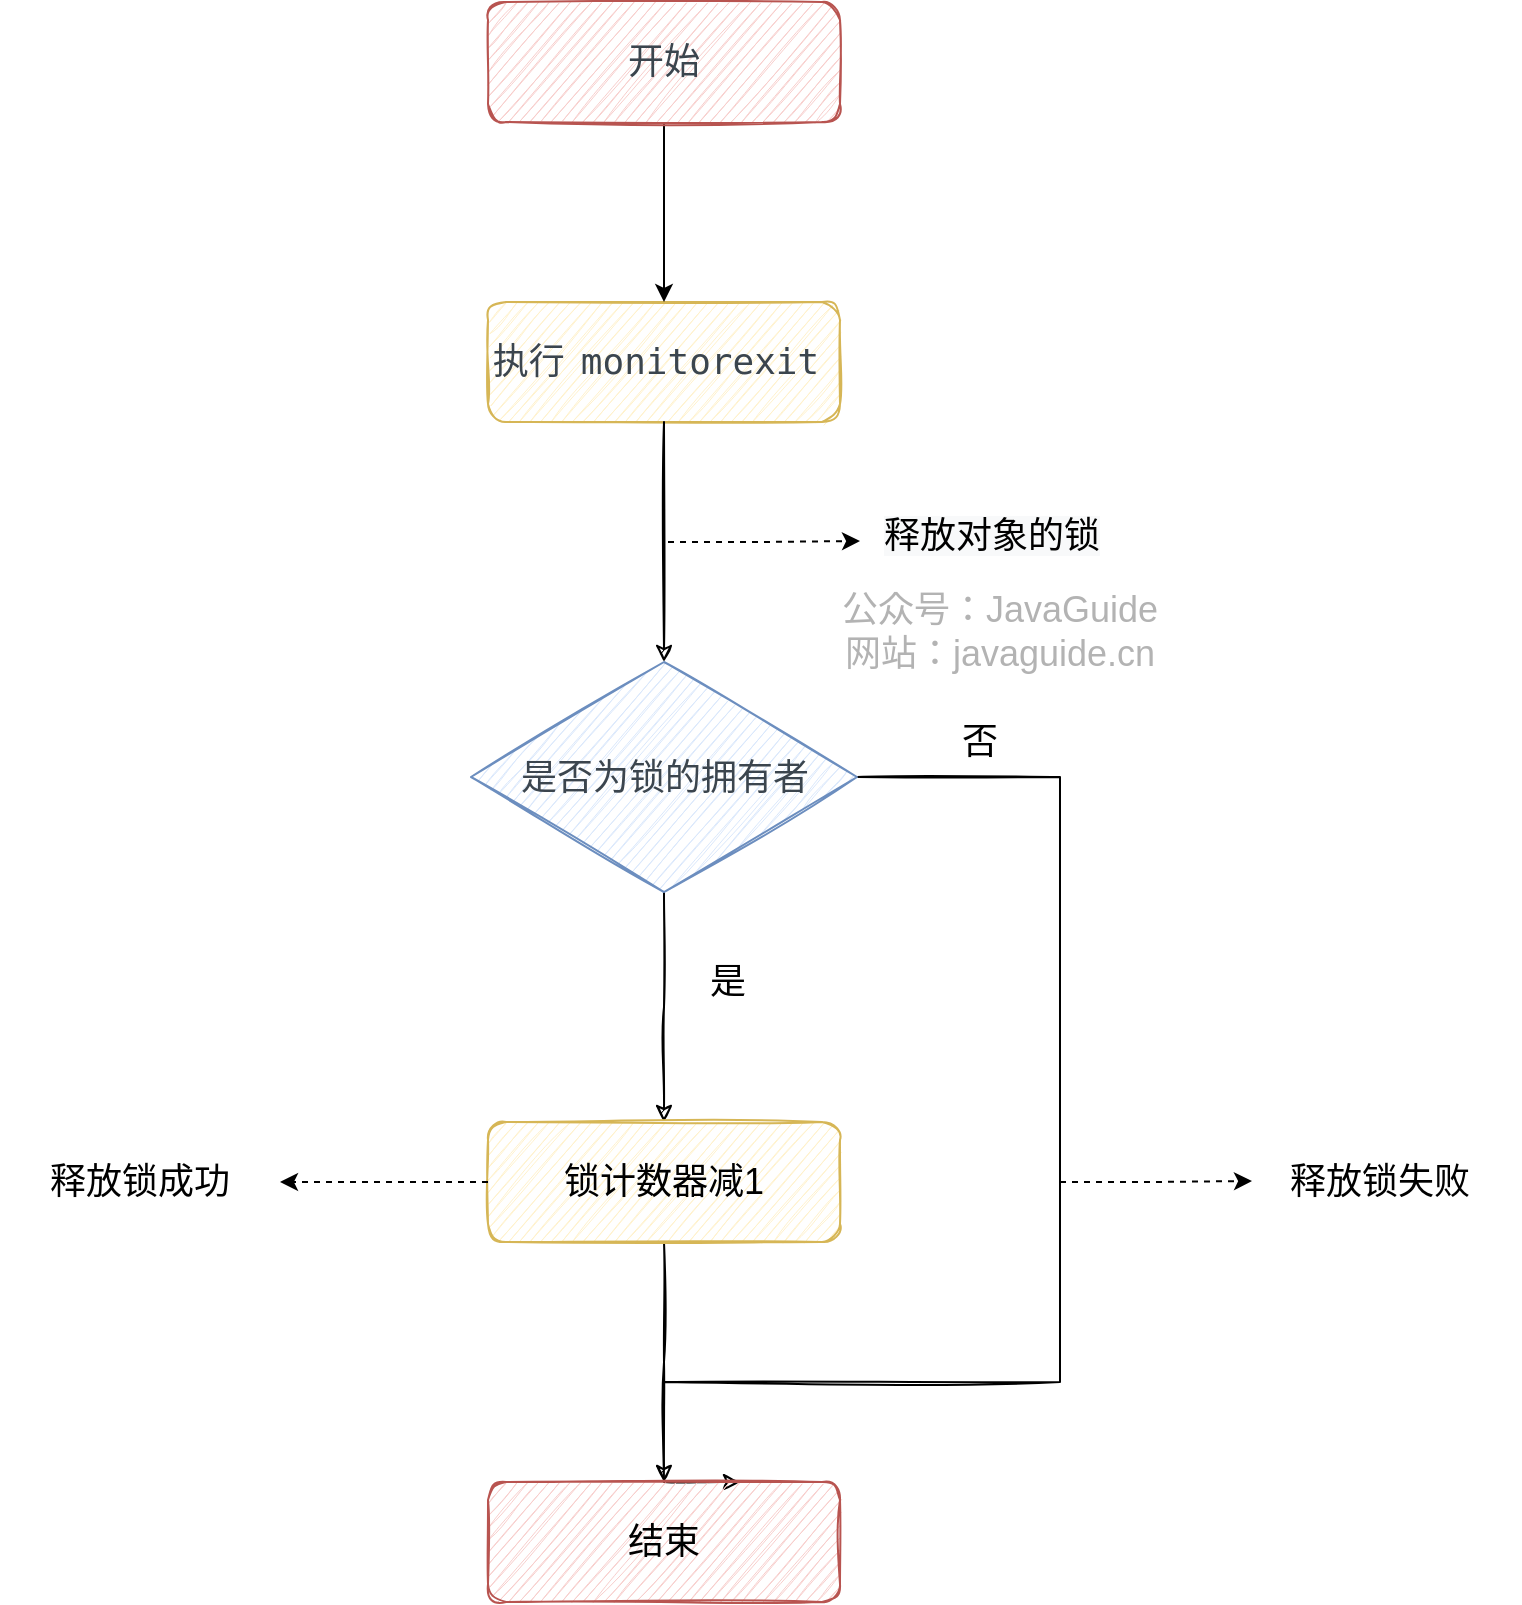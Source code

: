 <mxfile version="13.4.5" type="device"><diagram id="l-JW3fph1e97gRfsgveQ" name="Page-1"><mxGraphModel dx="1106" dy="997" grid="1" gridSize="10" guides="1" tooltips="1" connect="1" arrows="1" fold="1" page="1" pageScale="1" pageWidth="827" pageHeight="1169" math="0" shadow="0"><root><mxCell id="0"/><mxCell id="1" parent="0"/><mxCell id="gu-gavS3lQX0v9V2m1gf-3" value="&lt;span class=&quot;md-plain md-expand&quot; style=&quot;box-sizing: border-box; color: rgb(59, 69, 78); font-family: roboto, sans-serif; font-size: 18px;&quot;&gt;执行&lt;/span&gt;&lt;span spellcheck=&quot;false&quot; class=&quot;md-pair-s md-expand&quot; style=&quot;box-sizing: border-box; color: rgb(59, 69, 78); font-family: roboto, sans-serif; font-size: 18px;&quot;&gt;&lt;code style=&quot;box-sizing: border-box; padding: 0.25rem 0.5rem; font-size: 18px; border-radius: 0.2rem;&quot;&gt;monitorexit&lt;/code&gt;&lt;/span&gt;" style="rounded=1;whiteSpace=wrap;html=1;shadow=0;sketch=1;fillColor=#fff2cc;strokeColor=#d6b656;fontSize=18;" parent="1" vertex="1"><mxGeometry x="294" y="320" width="176" height="60" as="geometry"/></mxCell><mxCell id="gu-gavS3lQX0v9V2m1gf-6" style="edgeStyle=orthogonalEdgeStyle;rounded=0;orthogonalLoop=1;jettySize=auto;html=1;shadow=0;sketch=1;fontSize=18;" parent="1" source="gu-gavS3lQX0v9V2m1gf-8" edge="1"><mxGeometry relative="1" as="geometry"><mxPoint x="382" y="730" as="targetPoint"/></mxGeometry></mxCell><mxCell id="gu-gavS3lQX0v9V2m1gf-7" style="edgeStyle=orthogonalEdgeStyle;rounded=0;orthogonalLoop=1;jettySize=auto;html=1;entryX=0.716;entryY=0;entryDx=0;entryDy=0;fontSize=18;shadow=0;sketch=1;entryPerimeter=0;" parent="1" source="gu-gavS3lQX0v9V2m1gf-8" target="gu-gavS3lQX0v9V2m1gf-13" edge="1"><mxGeometry relative="1" as="geometry"><mxPoint x="628" y="730" as="targetPoint"/><Array as="points"><mxPoint x="580" y="558"/><mxPoint x="580" y="860"/><mxPoint x="382" y="860"/><mxPoint x="382" y="910"/></Array></mxGeometry></mxCell><mxCell id="gu-gavS3lQX0v9V2m1gf-8" value="&lt;span style=&quot;color: rgb(59, 69, 78); font-family: roboto, sans-serif; font-size: 18px;&quot;&gt;是否为锁的拥有者&lt;/span&gt;" style="rhombus;whiteSpace=wrap;html=1;fontSize=18;shadow=0;sketch=1;fillColor=#dae8fc;strokeColor=#6c8ebf;" parent="1" vertex="1"><mxGeometry x="285.5" y="500" width="193" height="115" as="geometry"/></mxCell><mxCell id="gu-gavS3lQX0v9V2m1gf-9" value="是" style="text;html=1;strokeColor=none;fillColor=none;align=center;verticalAlign=middle;whiteSpace=wrap;rounded=0;fontSize=18;shadow=0;sketch=1;" parent="1" vertex="1"><mxGeometry x="394" y="650" width="40" height="20" as="geometry"/></mxCell><mxCell id="gu-gavS3lQX0v9V2m1gf-10" value="否" style="text;html=1;strokeColor=none;fillColor=none;align=center;verticalAlign=middle;whiteSpace=wrap;rounded=0;fontSize=18;shadow=0;sketch=1;" parent="1" vertex="1"><mxGeometry x="520" y="530" width="40" height="20" as="geometry"/></mxCell><mxCell id="gu-gavS3lQX0v9V2m1gf-11" style="edgeStyle=orthogonalEdgeStyle;rounded=0;orthogonalLoop=1;jettySize=auto;html=1;fontSize=18;shadow=0;sketch=1;" parent="1" source="gu-gavS3lQX0v9V2m1gf-12" edge="1"><mxGeometry relative="1" as="geometry"><mxPoint x="382" y="910" as="targetPoint"/></mxGeometry></mxCell><mxCell id="gu-gavS3lQX0v9V2m1gf-12" value="锁计数器减1" style="rounded=1;whiteSpace=wrap;html=1;fontSize=18;shadow=0;sketch=1;fillColor=#fff2cc;strokeColor=#d6b656;" parent="1" vertex="1"><mxGeometry x="294" y="730" width="176" height="60" as="geometry"/></mxCell><mxCell id="gu-gavS3lQX0v9V2m1gf-13" value="结束" style="rounded=1;whiteSpace=wrap;html=1;fontSize=18;shadow=0;sketch=1;fillColor=#f8cecc;strokeColor=#b85450;" parent="1" vertex="1"><mxGeometry x="294" y="910" width="176" height="60" as="geometry"/></mxCell><mxCell id="9iB-Gq8xgG7PAnBN5coM-1" style="edgeStyle=orthogonalEdgeStyle;rounded=0;orthogonalLoop=1;jettySize=auto;html=1;shadow=0;sketch=1;fontSize=18;" parent="1" edge="1"><mxGeometry relative="1" as="geometry"><mxPoint x="382" y="500" as="targetPoint"/><mxPoint x="382" y="380" as="sourcePoint"/></mxGeometry></mxCell><mxCell id="9iB-Gq8xgG7PAnBN5coM-3" style="edgeStyle=orthogonalEdgeStyle;rounded=0;orthogonalLoop=1;jettySize=auto;html=1;fontSize=18;" parent="1" source="9iB-Gq8xgG7PAnBN5coM-4" edge="1"><mxGeometry relative="1" as="geometry"><mxPoint x="382" y="320" as="targetPoint"/></mxGeometry></mxCell><mxCell id="9iB-Gq8xgG7PAnBN5coM-4" value="&lt;font color=&quot;#3b454e&quot; face=&quot;roboto, sans-serif&quot; style=&quot;font-size: 18px;&quot;&gt;&lt;span style=&quot;font-size: 18px;&quot;&gt;开始&lt;/span&gt;&lt;/font&gt;" style="rounded=1;whiteSpace=wrap;html=1;shadow=0;sketch=1;fillColor=#f8cecc;strokeColor=#b85450;fontSize=18;" parent="1" vertex="1"><mxGeometry x="294" y="170" width="176" height="60" as="geometry"/></mxCell><mxCell id="9iB-Gq8xgG7PAnBN5coM-5" value="&lt;span style=&quot;color: rgb(0, 0, 0); font-family: helvetica; font-size: 18px; font-style: normal; font-weight: 400; letter-spacing: normal; text-align: center; text-indent: 0px; text-transform: none; word-spacing: 0px; background-color: rgb(248, 249, 250); display: inline; float: none;&quot;&gt;释放对象的锁&lt;/span&gt;" style="text;whiteSpace=wrap;html=1;fontSize=18;" parent="1" vertex="1"><mxGeometry x="490" y="420" width="150" height="40" as="geometry"/></mxCell><mxCell id="9iB-Gq8xgG7PAnBN5coM-6" style="edgeStyle=orthogonalEdgeStyle;rounded=0;orthogonalLoop=1;jettySize=auto;html=1;fontSize=18;dashed=1;" parent="1" edge="1"><mxGeometry relative="1" as="geometry"><mxPoint x="480" y="439.5" as="targetPoint"/><mxPoint x="384" y="440" as="sourcePoint"/><Array as="points"><mxPoint x="432" y="440"/></Array></mxGeometry></mxCell><mxCell id="9iB-Gq8xgG7PAnBN5coM-8" style="edgeStyle=orthogonalEdgeStyle;rounded=0;orthogonalLoop=1;jettySize=auto;html=1;fontSize=18;dashed=1;" parent="1" edge="1"><mxGeometry relative="1" as="geometry"><mxPoint x="190" y="760" as="targetPoint"/><mxPoint x="294" y="760" as="sourcePoint"/></mxGeometry></mxCell><mxCell id="9iB-Gq8xgG7PAnBN5coM-9" value="释放锁成功" style="text;html=1;strokeColor=none;fillColor=none;align=center;verticalAlign=middle;whiteSpace=wrap;rounded=0;fontSize=18;" parent="1" vertex="1"><mxGeometry x="50" y="750" width="140" height="20" as="geometry"/></mxCell><mxCell id="9iB-Gq8xgG7PAnBN5coM-10" style="edgeStyle=orthogonalEdgeStyle;rounded=0;orthogonalLoop=1;jettySize=auto;html=1;fontSize=18;dashed=1;" parent="1" edge="1"><mxGeometry relative="1" as="geometry"><mxPoint x="676" y="759.5" as="targetPoint"/><mxPoint x="580" y="760" as="sourcePoint"/><Array as="points"><mxPoint x="628" y="760"/></Array></mxGeometry></mxCell><mxCell id="9iB-Gq8xgG7PAnBN5coM-11" value="释放锁失败" style="text;html=1;strokeColor=none;fillColor=none;align=center;verticalAlign=middle;whiteSpace=wrap;rounded=0;fontSize=18;" parent="1" vertex="1"><mxGeometry x="670" y="750" width="140" height="20" as="geometry"/></mxCell><mxCell id="LESySeoOsmOfFmM2vk0r-1" value="公众号：JavaGuide&lt;br style=&quot;font-size: 18px;&quot;&gt;网站：javaguide.cn" style="text;html=1;strokeColor=none;fillColor=none;align=center;verticalAlign=middle;whiteSpace=wrap;rounded=0;labelBackgroundColor=none;fontSize=18;fontColor=#B3B3B3;rotation=0;sketch=1;shadow=0;" vertex="1" parent="1"><mxGeometry x="460" y="480" width="180" height="10" as="geometry"/></mxCell></root></mxGraphModel></diagram></mxfile>